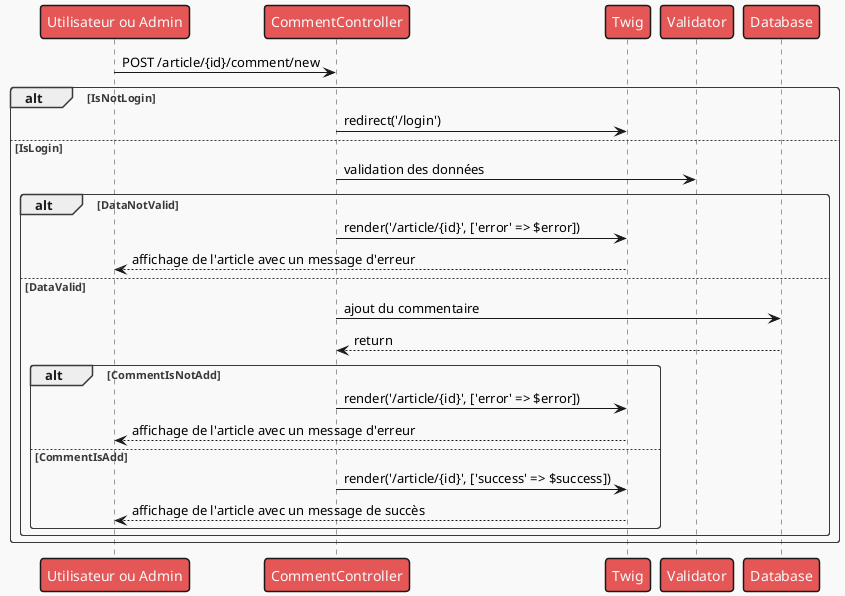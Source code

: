 @startuml

!theme mars

Person as "Utilisateur ou Admin" -> CommentController : POST /article/{id}/comment/new

alt IsNotLogin
CommentController -> Twig : redirect('/login')
else IsLogin
CommentController -> Validator : validation des données
    alt DataNotValid
    CommentController -> Twig : render('/article/{id}', ['error' => $error])
    Twig --> Person : affichage de l'article avec un message d'erreur
    else DataValid
    CommentController -> Database : ajout du commentaire
    Database --> CommentController : return
        alt CommentIsNotAdd
        CommentController -> Twig : render('/article/{id}', ['error' => $error])
        Twig --> Person : affichage de l'article avec un message d'erreur
        else CommentIsAdd
        CommentController -> Twig : render('/article/{id}', ['success' => $success])
        Twig --> Person : affichage de l'article avec un message de succès
        end
    end
end
@enduml